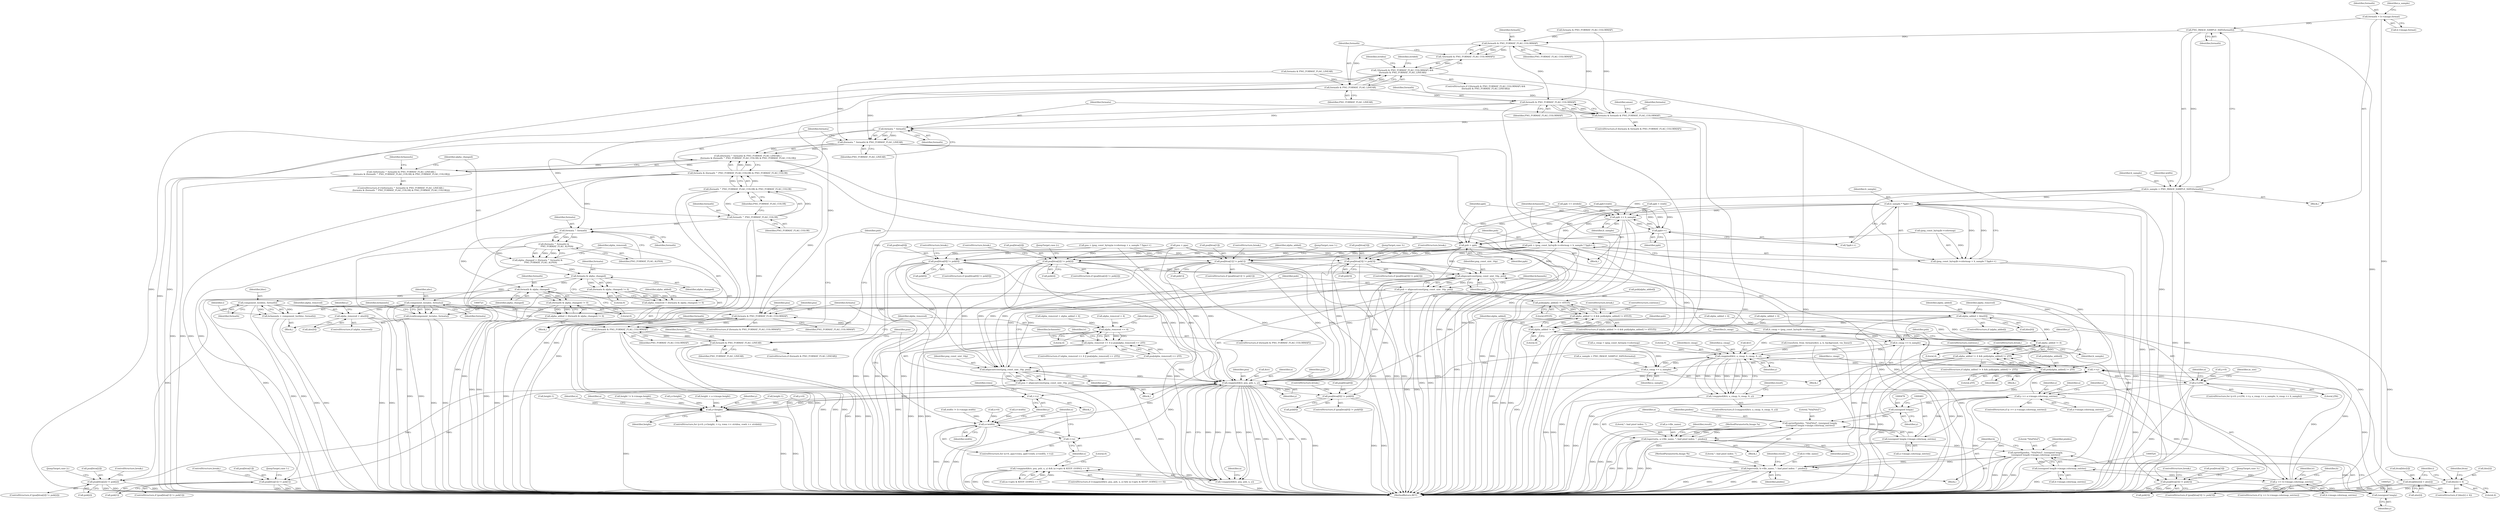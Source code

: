 digraph "0_Android_9d4853418ab2f754c2b63e091c29c5529b8b86ca_27@pointer" {
"1000198" [label="(Call,formatb = b->image.format)"];
"1000213" [label="(Call,PNG_IMAGE_SAMPLE_SIZE(formatb))"];
"1000211" [label="(Call,b_sample = PNG_IMAGE_SAMPLE_SIZE(formatb))"];
"1000447" [label="(Call,b_cmap += b_sample)"];
"1000543" [label="(Call,cmppixel(&tr, a_cmap, b_cmap, 0, y))"];
"1000441" [label="(Call,++y)"];
"1000437" [label="(Call,y<256)"];
"1000456" [label="(Call,y >= a->image.colormap_entries)"];
"1000477" [label="(Call,(unsigned long)y)"];
"1000474" [label="(Call,sprintf(pindex, \"%lu[%lu]\", (unsigned long)y,\n (unsigned long)a->image.colormap_entries))"];
"1000487" [label="(Call,logerror(a, a->file_name, \": bad pixel index: \", pindex))"];
"1000517" [label="(Call,sprintf(pindex, \"%lu[%lu]\", (unsigned long)y,\n (unsigned long)b->image.colormap_entries))"];
"1000530" [label="(Call,logerror(b, b->file_name, \": bad pixel index: \", pindex))"];
"1000480" [label="(Call,(unsigned long)a->image.colormap_entries)"];
"1000499" [label="(Call,y >= b->image.colormap_entries)"];
"1000520" [label="(Call,(unsigned long)y)"];
"1000523" [label="(Call,(unsigned long)b->image.colormap_entries)"];
"1000444" [label="(Call,a_cmap += a_sample)"];
"1000542" [label="(Call,!cmppixel(&tr, a_cmap, b_cmap, 0, y))"];
"1000881" [label="(Call,b_sample * *ppb++)"];
"1000873" [label="(Call,psb = (png_const_bytep)b->colormap + b_sample * *ppb++)"];
"1000911" [label="(Call,aligncastconst(png_const_uint_16p, psb))"];
"1000905" [label="(Call,aligncastconst(png_const_uint_16p, psa))"];
"1000903" [label="(Call,pua = aligncastconst(png_const_uint_16p, psa))"];
"1000919" [label="(Call,pua[btoa[3]] != pub[3])"];
"1000931" [label="(Call,pua[btoa[2]] != pub[2])"];
"1000943" [label="(Call,pua[btoa[1]] != pub[1])"];
"1000955" [label="(Call,pua[btoa[0]] != pub[0])"];
"1001059" [label="(Call,cmppixel(&tr, psa, psb, x, y))"];
"1000811" [label="(Call,++y)"];
"1000807" [label="(Call,y<height)"];
"1000839" [label="(Call,++x)"];
"1000836" [label="(Call,x<width)"];
"1001058" [label="(Call,!cmppixel(&tr, psa, psb, x, y))"];
"1001057" [label="(Call,!cmppixel(&tr, psa, psb, x, y) && (a->opts & KEEP_GOING) == 0)"];
"1000909" [label="(Call,pub = aligncastconst(png_const_uint_16p, psb))"];
"1000970" [label="(Call,pub[alpha_added] != 65535)"];
"1000966" [label="(Call,alpha_added != 4 && pub[alpha_added] != 65535)"];
"1000996" [label="(Call,psa[btoa[3]] != psb[3])"];
"1001008" [label="(Call,psa[btoa[2]] != psb[2])"];
"1001020" [label="(Call,psa[btoa[1]] != psb[1])"];
"1001032" [label="(Call,psa[btoa[0]] != psb[0])"];
"1001047" [label="(Call,psb[alpha_added] != 255)"];
"1001043" [label="(Call,alpha_added != 4 && psb[alpha_added] != 255)"];
"1000875" [label="(Call,(png_const_bytep)b->colormap + b_sample * *ppb++)"];
"1000891" [label="(Call,ppb += b_sample)"];
"1000884" [label="(Call,ppb++)"];
"1000888" [label="(Call,psb = ppb)"];
"1000269" [label="(Call,formatb & PNG_FORMAT_FLAG_COLORMAP)"];
"1000268" [label="(Call,!(formatb & PNG_FORMAT_FLAG_COLORMAP))"];
"1000267" [label="(Call,!(formatb & PNG_FORMAT_FLAG_COLORMAP) &&\n (formatb & PNG_FORMAT_FLAG_LINEAR))"];
"1000272" [label="(Call,formatb & PNG_FORMAT_FLAG_LINEAR)"];
"1000305" [label="(Call,formatb & PNG_FORMAT_FLAG_COLORMAP)"];
"1000303" [label="(Call,formata & formatb & PNG_FORMAT_FLAG_COLORMAP)"];
"1000682" [label="(Call,formata ^ formatb)"];
"1000681" [label="(Call,(formata ^ formatb) & PNG_FORMAT_FLAG_LINEAR)"];
"1000680" [label="(Call,((formata ^ formatb) & PNG_FORMAT_FLAG_LINEAR) |\n (formata & (formatb ^ PNG_FORMAT_FLAG_COLOR) & PNG_FORMAT_FLAG_COLOR))"];
"1000679" [label="(Call,!(((formata ^ formatb) & PNG_FORMAT_FLAG_LINEAR) |\n (formata & (formatb ^ PNG_FORMAT_FLAG_COLOR) & PNG_FORMAT_FLAG_COLOR)))"];
"1000898" [label="(Call,formatb & PNG_FORMAT_FLAG_LINEAR)"];
"1000870" [label="(Call,formatb & PNG_FORMAT_FLAG_COLORMAP)"];
"1000845" [label="(Call,formata & PNG_FORMAT_FLAG_COLORMAP)"];
"1000686" [label="(Call,formata & (formatb ^ PNG_FORMAT_FLAG_COLOR) & PNG_FORMAT_FLAG_COLOR)"];
"1000698" [label="(Call,formata ^ formatb)"];
"1000697" [label="(Call,(formata ^ formatb) &\n         PNG_FORMAT_FLAG_ALPHA)"];
"1000695" [label="(Call,alpha_changed = (formata ^ formatb) &\n         PNG_FORMAT_FLAG_ALPHA)"];
"1000705" [label="(Call,formata & alpha_changed)"];
"1000704" [label="(Call,(formata & alpha_changed) != 0)"];
"1000702" [label="(Call,alpha_removed = (formata & alpha_changed) != 0)"];
"1000712" [label="(Call,formatb & alpha_changed)"];
"1000711" [label="(Call,(formatb & alpha_changed) != 0)"];
"1000709" [label="(Call,alpha_added = (formatb & alpha_changed) != 0)"];
"1000727" [label="(Call,component_loc(bloc, formatb))"];
"1000725" [label="(Call,bchannels = component_loc(bloc, formatb))"];
"1000740" [label="(Call,bloc[i] < 4)"];
"1000756" [label="(Call,alpha_added = bloc[0])"];
"1000967" [label="(Call,alpha_added != 4)"];
"1001044" [label="(Call,alpha_added != 4)"];
"1000722" [label="(Call,component_loc(aloc, formata))"];
"1000720" [label="(Call,(void)component_loc(aloc, formata))"];
"1000745" [label="(Call,btoa[bloc[i]] = aloc[i])"];
"1000767" [label="(Call,alpha_removed = aloc[0])"];
"1000982" [label="(Call,alpha_removed == 4)"];
"1000981" [label="(Call,alpha_removed == 4 || psa[alpha_removed] == 255)"];
"1000689" [label="(Call,formatb ^ PNG_FORMAT_FLAG_COLOR)"];
"1000688" [label="(Call,(formatb ^ PNG_FORMAT_FLAG_COLOR) & PNG_FORMAT_FLAG_COLOR)"];
"1000433" [label="(ControlStructure,for (y=0; y<256; ++y, a_cmap += a_sample, b_cmap += b_sample))"];
"1000937" [label="(Call,pub[2])"];
"1001062" [label="(Identifier,psa)"];
"1000213" [label="(Call,PNG_IMAGE_SAMPLE_SIZE(formatb))"];
"1000952" [label="(ControlStructure,break;)"];
"1001065" [label="(Identifier,y)"];
"1001049" [label="(Identifier,psb)"];
"1000804" [label="(Call,y=0)"];
"1000903" [label="(Call,pua = aligncastconst(png_const_uint_16p, psa))"];
"1000212" [label="(Identifier,b_sample)"];
"1000901" [label="(Block,)"];
"1000983" [label="(Identifier,alpha_removed)"];
"1000839" [label="(Call,++x)"];
"1000892" [label="(Identifier,ppb)"];
"1000556" [label="(Identifier,a)"];
"1000976" [label="(ControlStructure,continue;)"];
"1000199" [label="(Identifier,formatb)"];
"1000725" [label="(Call,bchannels = component_loc(bloc, formatb))"];
"1000548" [label="(Literal,0)"];
"1000306" [label="(Identifier,formatb)"];
"1000845" [label="(Call,formata & PNG_FORMAT_FLAG_COLORMAP)"];
"1001030" [label="(JumpTarget,case 1:)"];
"1000285" [label="(Call,height-1)"];
"1000883" [label="(Call,*ppb++)"];
"1000975" [label="(ControlStructure,break;)"];
"1000900" [label="(Identifier,PNG_FORMAT_FLAG_LINEAR)"];
"1000708" [label="(Literal,0)"];
"1000714" [label="(Identifier,alpha_changed)"];
"1000525" [label="(Call,b->image.colormap_entries)"];
"1000271" [label="(Identifier,PNG_FORMAT_FLAG_COLORMAP)"];
"1000844" [label="(ControlStructure,if (formata & PNG_FORMAT_FLAG_COLORMAP))"];
"1000500" [label="(Identifier,y)"];
"1000455" [label="(ControlStructure,if (y >= a->image.colormap_entries))"];
"1000495" [label="(Identifier,result)"];
"1001042" [label="(ControlStructure,if (alpha_added != 4 && psb[alpha_added] != 255))"];
"1000437" [label="(Call,y<256)"];
"1000538" [label="(Identifier,result)"];
"1001045" [label="(Identifier,alpha_added)"];
"1001014" [label="(Call,psb[2])"];
"1000267" [label="(Call,!(formatb & PNG_FORMAT_FLAG_COLORMAP) &&\n (formatb & PNG_FORMAT_FLAG_LINEAR))"];
"1000905" [label="(Call,aligncastconst(png_const_uint_16p, psa))"];
"1000956" [label="(Call,pua[btoa[0]])"];
"1001057" [label="(Call,!cmppixel(&tr, psa, psb, x, y) && (a->opts & KEEP_GOING) == 0)"];
"1001033" [label="(Call,psa[btoa[0]])"];
"1000805" [label="(Identifier,y)"];
"1000910" [label="(Identifier,pub)"];
"1000697" [label="(Call,(formata ^ formatb) &\n         PNG_FORMAT_FLAG_ALPHA)"];
"1000944" [label="(Call,pua[btoa[1]])"];
"1000257" [label="(Call,formata & PNG_FORMAT_FLAG_COLORMAP)"];
"1000680" [label="(Call,((formata ^ formatb) & PNG_FORMAT_FLAG_LINEAR) |\n (formata & (formatb ^ PNG_FORMAT_FLAG_COLOR) & PNG_FORMAT_FLAG_COLOR))"];
"1000769" [label="(Call,aloc[0])"];
"1000544" [label="(Call,&tr)"];
"1000724" [label="(Identifier,formata)"];
"1001069" [label="(Identifier,a)"];
"1000479" [label="(Identifier,y)"];
"1000987" [label="(Identifier,psa)"];
"1000738" [label="(Identifier,i)"];
"1000695" [label="(Call,alpha_changed = (formata ^ formatb) &\n         PNG_FORMAT_FLAG_ALPHA)"];
"1001032" [label="(Call,psa[btoa[0]] != psb[0])"];
"1000684" [label="(Identifier,formatb)"];
"1000439" [label="(Literal,256)"];
"1000493" [label="(Identifier,pindex)"];
"1000964" [label="(ControlStructure,break;)"];
"1000751" [label="(Call,aloc[i])"];
"1000551" [label="(Identifier,result)"];
"1000809" [label="(Identifier,height)"];
"1000827" [label="(Identifier,x)"];
"1000980" [label="(ControlStructure,if (alpha_removed == 4 || psa[alpha_removed] == 255))"];
"1000329" [label="(Call,ppb = rowb)"];
"1000549" [label="(Identifier,y)"];
"1000961" [label="(Call,pub[0])"];
"1000726" [label="(Identifier,bchannels)"];
"1000757" [label="(Identifier,alpha_added)"];
"1000872" [label="(Identifier,PNG_FORMAT_FLAG_COLORMAP)"];
"1001078" [label="(Identifier,a)"];
"1000899" [label="(Identifier,formatb)"];
"1000519" [label="(Literal,\"%lu[%lu]\")"];
"1000701" [label="(Identifier,PNG_FORMAT_FLAG_ALPHA)"];
"1000889" [label="(Identifier,psb)"];
"1000515" [label="(Block,)"];
"1000739" [label="(ControlStructure,if (bloc[i] < 4))"];
"1000536" [label="(Identifier,pindex)"];
"1000888" [label="(Call,psb = ppb)"];
"1000766" [label="(Identifier,alpha_removed)"];
"1000811" [label="(Call,++y)"];
"1000223" [label="(Call,width != b->image.width)"];
"1000532" [label="(Call,b->file_name)"];
"1000716" [label="(Block,)"];
"1000307" [label="(Identifier,PNG_FORMAT_FLAG_COLORMAP)"];
"1000740" [label="(Call,bloc[i] < 4)"];
"1000302" [label="(ControlStructure,if (formata & formatb & PNG_FORMAT_FLAG_COLORMAP))"];
"1000140" [label="(MethodParameterIn,Image *a)"];
"1000876" [label="(Call,(png_const_bytep)b->colormap)"];
"1000747" [label="(Identifier,btoa)"];
"1000531" [label="(Identifier,b)"];
"1000206" [label="(Call,a_sample = PNG_IMAGE_SAMPLE_SIZE(formata))"];
"1001060" [label="(Call,&tr)"];
"1000812" [label="(Identifier,y)"];
"1000417" [label="(Call,b_cmap = (png_const_bytep)b->colormap)"];
"1001047" [label="(Call,psb[alpha_added] != 255)"];
"1000943" [label="(Call,pua[btoa[1]] != pub[1])"];
"1000940" [label="(ControlStructure,break;)"];
"1000810" [label="(Block,)"];
"1000547" [label="(Identifier,b_cmap)"];
"1001043" [label="(Call,alpha_added != 4 && psb[alpha_added] != 255)"];
"1000941" [label="(JumpTarget,case 2:)"];
"1000953" [label="(JumpTarget,case 1:)"];
"1000837" [label="(Identifier,x)"];
"1001017" [label="(ControlStructure,break;)"];
"1001005" [label="(ControlStructure,break;)"];
"1000546" [label="(Identifier,a_cmap)"];
"1000207" [label="(Identifier,a_sample)"];
"1000274" [label="(Identifier,PNG_FORMAT_FLAG_LINEAR)"];
"1000954" [label="(ControlStructure,if (pua[btoa[0]] != pub[0]))"];
"1000280" [label="(Identifier,stridea)"];
"1000711" [label="(Call,(formatb & alpha_changed) != 0)"];
"1000873" [label="(Call,psb = (png_const_bytep)b->colormap + b_sample * *ppb++)"];
"1000276" [label="(Identifier,strideb)"];
"1000456" [label="(Call,y >= a->image.colormap_entries)"];
"1000887" [label="(Block,)"];
"1001058" [label="(Call,!cmppixel(&tr, psa, psb, x, y))"];
"1001038" [label="(Call,psb[0])"];
"1000911" [label="(Call,aligncastconst(png_const_uint_16p, psb))"];
"1000305" [label="(Call,formatb & PNG_FORMAT_FLAG_COLORMAP)"];
"1000499" [label="(Call,y >= b->image.colormap_entries)"];
"1000458" [label="(Call,a->image.colormap_entries)"];
"1000920" [label="(Call,pua[btoa[3]])"];
"1000541" [label="(ControlStructure,if (!cmppixel(&tr, a_cmap, b_cmap, 0, y)))"];
"1000723" [label="(Identifier,aloc)"];
"1000720" [label="(Call,(void)component_loc(aloc, formata))"];
"1000884" [label="(Call,ppb++)"];
"1000741" [label="(Call,bloc[i])"];
"1000803" [label="(ControlStructure,for (y=0; y<height; ++y, rowa += stridea, rowb += strideb))"];
"1001002" [label="(Call,psb[3])"];
"1000543" [label="(Call,cmppixel(&tr, a_cmap, b_cmap, 0, y))"];
"1001021" [label="(Call,psa[btoa[1]])"];
"1000965" [label="(ControlStructure,if (alpha_added != 4 && pub[alpha_added] != 65535))"];
"1000727" [label="(Call,component_loc(bloc, formatb))"];
"1000746" [label="(Call,btoa[bloc[i]])"];
"1000893" [label="(Identifier,b_sample)"];
"1000477" [label="(Call,(unsigned long)y)"];
"1000912" [label="(Identifier,png_const_uint_16p)"];
"1000449" [label="(Identifier,b_sample)"];
"1000970" [label="(Call,pub[alpha_added] != 65535)"];
"1000688" [label="(Call,(formatb ^ PNG_FORMAT_FLAG_COLOR) & PNG_FORMAT_FLAG_COLOR)"];
"1000907" [label="(Identifier,psa)"];
"1000840" [label="(Identifier,x)"];
"1001029" [label="(ControlStructure,break;)"];
"1000906" [label="(Identifier,png_const_uint_16p)"];
"1000678" [label="(ControlStructure,if (!(((formata ^ formatb) & PNG_FORMAT_FLAG_LINEAR) |\n (formata & (formatb ^ PNG_FORMAT_FLAG_COLOR) & PNG_FORMAT_FLAG_COLOR))))"];
"1001053" [label="(ControlStructure,continue;)"];
"1000482" [label="(Call,a->image.colormap_entries)"];
"1000198" [label="(Call,formatb = b->image.format)"];
"1000885" [label="(Identifier,ppb)"];
"1000848" [label="(Call,psa = (png_const_bytep)a->colormap + a_sample * *ppa++)"];
"1000447" [label="(Call,b_cmap += b_sample)"];
"1000767" [label="(Call,alpha_removed = aloc[0])"];
"1000942" [label="(ControlStructure,if (pua[btoa[1]] != pub[1]))"];
"1000925" [label="(Call,pub[3])"];
"1000438" [label="(Identifier,y)"];
"1000729" [label="(Identifier,formatb)"];
"1000545" [label="(Identifier,tr)"];
"1000681" [label="(Call,(formata ^ formatb) & PNG_FORMAT_FLAG_LINEAR)"];
"1000679" [label="(Call,!(((formata ^ formatb) & PNG_FORMAT_FLAG_LINEAR) |\n (formata & (formatb ^ PNG_FORMAT_FLAG_COLOR) & PNG_FORMAT_FLAG_COLOR)))"];
"1000728" [label="(Identifier,bloc)"];
"1000709" [label="(Call,alpha_added = (formatb & alpha_changed) != 0)"];
"1000898" [label="(Call,formatb & PNG_FORMAT_FLAG_LINEAR)"];
"1000693" [label="(Block,)"];
"1000915" [label="(Identifier,bchannels)"];
"1000501" [label="(Call,b->image.colormap_entries)"];
"1000260" [label="(Call,formata & PNG_FORMAT_FLAG_LINEAR)"];
"1000992" [label="(Identifier,bchannels)"];
"1000699" [label="(Identifier,formata)"];
"1000448" [label="(Identifier,b_cmap)"];
"1000881" [label="(Call,b_sample * *ppb++)"];
"1000445" [label="(Identifier,a_cmap)"];
"1000836" [label="(Call,x<width)"];
"1000141" [label="(MethodParameterIn,Image *b)"];
"1001041" [label="(ControlStructure,break;)"];
"1001026" [label="(Call,psb[1])"];
"1001066" [label="(Call,(a->opts & KEEP_GOING) == 0)"];
"1000704" [label="(Call,(formata & alpha_changed) != 0)"];
"1001059" [label="(Call,cmppixel(&tr, psa, psb, x, y))"];
"1000272" [label="(Call,formatb & PNG_FORMAT_FLAG_LINEAR)"];
"1000969" [label="(Literal,4)"];
"1000712" [label="(Call,formatb & alpha_changed)"];
"1000756" [label="(Call,alpha_added = bloc[0])"];
"1000904" [label="(Identifier,pua)"];
"1000691" [label="(Identifier,PNG_FORMAT_FLAG_COLOR)"];
"1000849" [label="(Identifier,psa)"];
"1000230" [label="(Call,height != b->image.height)"];
"1000981" [label="(Call,alpha_removed == 4 || psa[alpha_removed] == 255)"];
"1000703" [label="(Identifier,alpha_removed)"];
"1000765" [label="(ControlStructure,if (alpha_removed))"];
"1001008" [label="(Call,psa[btoa[2]] != psb[2])"];
"1000710" [label="(Identifier,alpha_added)"];
"1000268" [label="(Call,!(formatb & PNG_FORMAT_FLAG_COLORMAP))"];
"1000523" [label="(Call,(unsigned long)b->image.colormap_entries)"];
"1000685" [label="(Identifier,PNG_FORMAT_FLAG_LINEAR)"];
"1000762" [label="(Call,alpha_added = 4)"];
"1000929" [label="(JumpTarget,case 3:)"];
"1000517" [label="(Call,sprintf(pindex, \"%lu[%lu]\", (unsigned long)y,\n (unsigned long)b->image.colormap_entries))"];
"1000949" [label="(Call,pub[1])"];
"1001020" [label="(Call,psa[btoa[1]] != psb[1])"];
"1000706" [label="(Identifier,formata)"];
"1000918" [label="(ControlStructure,if (pua[btoa[3]] != pub[3]))"];
"1001018" [label="(JumpTarget,case 2:)"];
"1000984" [label="(Literal,4)"];
"1000882" [label="(Identifier,b_sample)"];
"1000474" [label="(Call,sprintf(pindex, \"%lu[%lu]\", (unsigned long)y,\n (unsigned long)a->image.colormap_entries))"];
"1001128" [label="(MethodReturn,RET)"];
"1001051" [label="(Literal,255)"];
"1000995" [label="(ControlStructure,if (psa[btoa[3]] != psb[3]))"];
"1000864" [label="(Identifier,psa)"];
"1000919" [label="(Call,pua[btoa[3]] != pub[3])"];
"1000409" [label="(Call,a_cmap = (png_const_bytep)a->colormap)"];
"1000352" [label="(Call,ppb += strideb)"];
"1000266" [label="(ControlStructure,if (!(formatb & PNG_FORMAT_FLAG_COLORMAP) &&\n (formatb & PNG_FORMAT_FLAG_LINEAR)))"];
"1000488" [label="(Identifier,a)"];
"1000269" [label="(Call,formatb & PNG_FORMAT_FLAG_COLORMAP)"];
"1000972" [label="(Identifier,pub)"];
"1000707" [label="(Identifier,alpha_changed)"];
"1000930" [label="(ControlStructure,if (pua[btoa[2]] != pub[2]))"];
"1000838" [label="(Identifier,width)"];
"1000932" [label="(Call,pua[btoa[2]])"];
"1000683" [label="(Identifier,formata)"];
"1000434" [label="(Call,y=0)"];
"1000698" [label="(Call,formata ^ formatb)"];
"1000446" [label="(Identifier,a_sample)"];
"1001007" [label="(ControlStructure,if (psa[btoa[2]] != psb[2]))"];
"1000928" [label="(ControlStructure,break;)"];
"1000511" [label="(Identifier,b)"];
"1000968" [label="(Identifier,alpha_added)"];
"1000913" [label="(Identifier,psb)"];
"1000982" [label="(Call,alpha_removed == 4)"];
"1000705" [label="(Call,formata & alpha_changed)"];
"1000535" [label="(Literal,\": bad pixel index: \")"];
"1000931" [label="(Call,pua[btoa[2]] != pub[2])"];
"1000869" [label="(ControlStructure,if (formatb & PNG_FORMAT_FLAG_COLORMAP))"];
"1000361" [label="(Call,x<width)"];
"1000441" [label="(Call,++y)"];
"1000315" [label="(Identifier,amax)"];
"1000846" [label="(Identifier,formata)"];
"1001052" [label="(ControlStructure,break;)"];
"1000492" [label="(Literal,\": bad pixel index: \")"];
"1000874" [label="(Identifier,psb)"];
"1000443" [label="(Block,)"];
"1000224" [label="(Identifier,width)"];
"1000480" [label="(Call,(unsigned long)a->image.colormap_entries)"];
"1000498" [label="(ControlStructure,if (y >= b->image.colormap_entries))"];
"1000530" [label="(Call,logerror(b, b->file_name, \": bad pixel index: \", pindex))"];
"1000997" [label="(Call,psa[btoa[3]])"];
"1000815" [label="(Identifier,rowa)"];
"1000341" [label="(Call,y<height)"];
"1000182" [label="(Call,height = a->image.height)"];
"1000713" [label="(Identifier,formatb)"];
"1000807" [label="(Call,y<height)"];
"1000689" [label="(Call,formatb ^ PNG_FORMAT_FLAG_COLOR)"];
"1000891" [label="(Call,ppb += b_sample)"];
"1000692" [label="(Identifier,PNG_FORMAT_FLAG_COLOR)"];
"1000440" [label="(Block,)"];
"1000682" [label="(Call,formata ^ formatb)"];
"1000871" [label="(Identifier,formatb)"];
"1000457" [label="(Identifier,y)"];
"1000487" [label="(Call,logerror(a, a->file_name, \": bad pixel index: \", pindex))"];
"1000808" [label="(Identifier,y)"];
"1000304" [label="(Identifier,formata)"];
"1000144" [label="(Block,)"];
"1000211" [label="(Call,b_sample = PNG_IMAGE_SAMPLE_SIZE(formatb))"];
"1000273" [label="(Identifier,formatb)"];
"1000955" [label="(Call,pua[btoa[0]] != pub[0])"];
"1001064" [label="(Identifier,x)"];
"1000863" [label="(Call,psa = ppa)"];
"1000686" [label="(Call,formata & (formatb ^ PNG_FORMAT_FLAG_COLOR) & PNG_FORMAT_FLAG_COLOR)"];
"1000897" [label="(ControlStructure,if (formatb & PNG_FORMAT_FLAG_LINEAR))"];
"1001006" [label="(JumpTarget,case 3:)"];
"1001044" [label="(Call,alpha_added != 4)"];
"1000847" [label="(Identifier,PNG_FORMAT_FLAG_COLORMAP)"];
"1000966" [label="(Call,alpha_added != 4 && pub[alpha_added] != 65535)"];
"1000732" [label="(Identifier,i)"];
"1000468" [label="(Identifier,a)"];
"1000247" [label="(Call,transform_from_formats(&tr, a, b, background, via_linear))"];
"1000520" [label="(Call,(unsigned long)y)"];
"1000971" [label="(Call,pub[alpha_added])"];
"1000779" [label="(Identifier,bchannels)"];
"1000974" [label="(Literal,65535)"];
"1000768" [label="(Identifier,alpha_removed)"];
"1000472" [label="(Block,)"];
"1000744" [label="(Literal,4)"];
"1000452" [label="(Identifier,in_use)"];
"1000833" [label="(Call,ppb=rowb)"];
"1000270" [label="(Identifier,formatb)"];
"1000522" [label="(Identifier,y)"];
"1000475" [label="(Identifier,pindex)"];
"1000722" [label="(Call,component_loc(aloc, formata))"];
"1000700" [label="(Identifier,formatb)"];
"1000476" [label="(Literal,\"%lu[%lu]\")"];
"1000702" [label="(Call,alpha_removed = (formata & alpha_changed) != 0)"];
"1001061" [label="(Identifier,tr)"];
"1000303" [label="(Call,formata & formatb & PNG_FORMAT_FLAG_COLORMAP)"];
"1000783" [label="(Call,alpha_added = 4)"];
"1000826" [label="(Call,x=0)"];
"1000444" [label="(Call,a_cmap += a_sample)"];
"1001019" [label="(ControlStructure,if (psa[btoa[1]] != psb[1]))"];
"1000754" [label="(ControlStructure,if (alpha_added))"];
"1000297" [label="(Call,height-1)"];
"1000758" [label="(Call,bloc[0])"];
"1001056" [label="(ControlStructure,if (!cmppixel(&tr, psa, psb, x, y) && (a->opts & KEEP_GOING) == 0))"];
"1000875" [label="(Call,(png_const_bytep)b->colormap + b_sample * *ppb++)"];
"1000870" [label="(Call,formatb & PNG_FORMAT_FLAG_COLORMAP)"];
"1001074" [label="(Literal,0)"];
"1000781" [label="(Call,alpha_removed = alpha_added = 4)"];
"1000442" [label="(Identifier,y)"];
"1000690" [label="(Identifier,formatb)"];
"1000890" [label="(Identifier,ppb)"];
"1000909" [label="(Call,pub = aligncastconst(png_const_uint_16p, psb))"];
"1000696" [label="(Identifier,alpha_changed)"];
"1000773" [label="(Call,alpha_removed = 4)"];
"1000715" [label="(Literal,0)"];
"1000967" [label="(Call,alpha_added != 4)"];
"1001046" [label="(Literal,4)"];
"1000214" [label="(Identifier,formatb)"];
"1000985" [label="(Call,psa[alpha_removed] == 255)"];
"1000745" [label="(Call,btoa[bloc[i]] = aloc[i])"];
"1000200" [label="(Call,b->image.format)"];
"1001063" [label="(Identifier,psb)"];
"1001031" [label="(ControlStructure,if (psa[btoa[0]] != psb[0]))"];
"1000518" [label="(Identifier,pindex)"];
"1000542" [label="(Call,!cmppixel(&tr, a_cmap, b_cmap, 0, y))"];
"1000895" [label="(Identifier,bchannels)"];
"1000687" [label="(Identifier,formata)"];
"1001048" [label="(Call,psb[alpha_added])"];
"1000996" [label="(Call,psa[btoa[3]] != psb[3])"];
"1000824" [label="(ControlStructure,for (x=0, ppa=rowa, ppb=rowb; x<width; ++x))"];
"1000489" [label="(Call,a->file_name)"];
"1001009" [label="(Call,psa[btoa[2]])"];
"1000198" -> "1000144"  [label="AST: "];
"1000198" -> "1000200"  [label="CFG: "];
"1000199" -> "1000198"  [label="AST: "];
"1000200" -> "1000198"  [label="AST: "];
"1000207" -> "1000198"  [label="CFG: "];
"1000198" -> "1001128"  [label="DDG: "];
"1000198" -> "1000213"  [label="DDG: "];
"1000213" -> "1000211"  [label="AST: "];
"1000213" -> "1000214"  [label="CFG: "];
"1000214" -> "1000213"  [label="AST: "];
"1000211" -> "1000213"  [label="CFG: "];
"1000213" -> "1001128"  [label="DDG: "];
"1000213" -> "1000211"  [label="DDG: "];
"1000213" -> "1000269"  [label="DDG: "];
"1000211" -> "1000144"  [label="AST: "];
"1000212" -> "1000211"  [label="AST: "];
"1000224" -> "1000211"  [label="CFG: "];
"1000211" -> "1001128"  [label="DDG: "];
"1000211" -> "1001128"  [label="DDG: "];
"1000211" -> "1000447"  [label="DDG: "];
"1000211" -> "1000881"  [label="DDG: "];
"1000211" -> "1000891"  [label="DDG: "];
"1000447" -> "1000443"  [label="AST: "];
"1000447" -> "1000449"  [label="CFG: "];
"1000448" -> "1000447"  [label="AST: "];
"1000449" -> "1000447"  [label="AST: "];
"1000438" -> "1000447"  [label="CFG: "];
"1000447" -> "1001128"  [label="DDG: "];
"1000447" -> "1001128"  [label="DDG: "];
"1000417" -> "1000447"  [label="DDG: "];
"1000543" -> "1000447"  [label="DDG: "];
"1000447" -> "1000543"  [label="DDG: "];
"1000543" -> "1000542"  [label="AST: "];
"1000543" -> "1000549"  [label="CFG: "];
"1000544" -> "1000543"  [label="AST: "];
"1000546" -> "1000543"  [label="AST: "];
"1000547" -> "1000543"  [label="AST: "];
"1000548" -> "1000543"  [label="AST: "];
"1000549" -> "1000543"  [label="AST: "];
"1000542" -> "1000543"  [label="CFG: "];
"1000543" -> "1001128"  [label="DDG: "];
"1000543" -> "1000441"  [label="DDG: "];
"1000543" -> "1000444"  [label="DDG: "];
"1000543" -> "1000542"  [label="DDG: "];
"1000543" -> "1000542"  [label="DDG: "];
"1000543" -> "1000542"  [label="DDG: "];
"1000543" -> "1000542"  [label="DDG: "];
"1000543" -> "1000542"  [label="DDG: "];
"1000247" -> "1000543"  [label="DDG: "];
"1000444" -> "1000543"  [label="DDG: "];
"1000409" -> "1000543"  [label="DDG: "];
"1000417" -> "1000543"  [label="DDG: "];
"1000499" -> "1000543"  [label="DDG: "];
"1000441" -> "1000440"  [label="AST: "];
"1000441" -> "1000442"  [label="CFG: "];
"1000442" -> "1000441"  [label="AST: "];
"1000445" -> "1000441"  [label="CFG: "];
"1000441" -> "1000437"  [label="DDG: "];
"1000456" -> "1000441"  [label="DDG: "];
"1000520" -> "1000441"  [label="DDG: "];
"1000437" -> "1000441"  [label="DDG: "];
"1000477" -> "1000441"  [label="DDG: "];
"1000499" -> "1000441"  [label="DDG: "];
"1000437" -> "1000433"  [label="AST: "];
"1000437" -> "1000439"  [label="CFG: "];
"1000438" -> "1000437"  [label="AST: "];
"1000439" -> "1000437"  [label="AST: "];
"1000452" -> "1000437"  [label="CFG: "];
"1000556" -> "1000437"  [label="CFG: "];
"1000437" -> "1001128"  [label="DDG: "];
"1000437" -> "1001128"  [label="DDG: "];
"1000434" -> "1000437"  [label="DDG: "];
"1000437" -> "1000456"  [label="DDG: "];
"1000456" -> "1000455"  [label="AST: "];
"1000456" -> "1000458"  [label="CFG: "];
"1000457" -> "1000456"  [label="AST: "];
"1000458" -> "1000456"  [label="AST: "];
"1000468" -> "1000456"  [label="CFG: "];
"1000500" -> "1000456"  [label="CFG: "];
"1000456" -> "1001128"  [label="DDG: "];
"1000456" -> "1001128"  [label="DDG: "];
"1000480" -> "1000456"  [label="DDG: "];
"1000456" -> "1000477"  [label="DDG: "];
"1000456" -> "1000480"  [label="DDG: "];
"1000456" -> "1000499"  [label="DDG: "];
"1000477" -> "1000474"  [label="AST: "];
"1000477" -> "1000479"  [label="CFG: "];
"1000478" -> "1000477"  [label="AST: "];
"1000479" -> "1000477"  [label="AST: "];
"1000481" -> "1000477"  [label="CFG: "];
"1000477" -> "1000474"  [label="DDG: "];
"1000474" -> "1000472"  [label="AST: "];
"1000474" -> "1000480"  [label="CFG: "];
"1000475" -> "1000474"  [label="AST: "];
"1000476" -> "1000474"  [label="AST: "];
"1000480" -> "1000474"  [label="AST: "];
"1000488" -> "1000474"  [label="CFG: "];
"1000474" -> "1001128"  [label="DDG: "];
"1000474" -> "1001128"  [label="DDG: "];
"1000474" -> "1001128"  [label="DDG: "];
"1000487" -> "1000474"  [label="DDG: "];
"1000530" -> "1000474"  [label="DDG: "];
"1000480" -> "1000474"  [label="DDG: "];
"1000474" -> "1000487"  [label="DDG: "];
"1000487" -> "1000472"  [label="AST: "];
"1000487" -> "1000493"  [label="CFG: "];
"1000488" -> "1000487"  [label="AST: "];
"1000489" -> "1000487"  [label="AST: "];
"1000492" -> "1000487"  [label="AST: "];
"1000493" -> "1000487"  [label="AST: "];
"1000495" -> "1000487"  [label="CFG: "];
"1000487" -> "1001128"  [label="DDG: "];
"1000487" -> "1001128"  [label="DDG: "];
"1000487" -> "1001128"  [label="DDG: "];
"1000487" -> "1001128"  [label="DDG: "];
"1000247" -> "1000487"  [label="DDG: "];
"1000140" -> "1000487"  [label="DDG: "];
"1000487" -> "1000517"  [label="DDG: "];
"1000517" -> "1000515"  [label="AST: "];
"1000517" -> "1000523"  [label="CFG: "];
"1000518" -> "1000517"  [label="AST: "];
"1000519" -> "1000517"  [label="AST: "];
"1000520" -> "1000517"  [label="AST: "];
"1000523" -> "1000517"  [label="AST: "];
"1000531" -> "1000517"  [label="CFG: "];
"1000517" -> "1001128"  [label="DDG: "];
"1000517" -> "1001128"  [label="DDG: "];
"1000517" -> "1001128"  [label="DDG: "];
"1000530" -> "1000517"  [label="DDG: "];
"1000520" -> "1000517"  [label="DDG: "];
"1000523" -> "1000517"  [label="DDG: "];
"1000517" -> "1000530"  [label="DDG: "];
"1000530" -> "1000515"  [label="AST: "];
"1000530" -> "1000536"  [label="CFG: "];
"1000531" -> "1000530"  [label="AST: "];
"1000532" -> "1000530"  [label="AST: "];
"1000535" -> "1000530"  [label="AST: "];
"1000536" -> "1000530"  [label="AST: "];
"1000538" -> "1000530"  [label="CFG: "];
"1000530" -> "1001128"  [label="DDG: "];
"1000530" -> "1001128"  [label="DDG: "];
"1000530" -> "1001128"  [label="DDG: "];
"1000530" -> "1001128"  [label="DDG: "];
"1000247" -> "1000530"  [label="DDG: "];
"1000141" -> "1000530"  [label="DDG: "];
"1000480" -> "1000482"  [label="CFG: "];
"1000481" -> "1000480"  [label="AST: "];
"1000482" -> "1000480"  [label="AST: "];
"1000480" -> "1001128"  [label="DDG: "];
"1000499" -> "1000498"  [label="AST: "];
"1000499" -> "1000501"  [label="CFG: "];
"1000500" -> "1000499"  [label="AST: "];
"1000501" -> "1000499"  [label="AST: "];
"1000511" -> "1000499"  [label="CFG: "];
"1000545" -> "1000499"  [label="CFG: "];
"1000499" -> "1001128"  [label="DDG: "];
"1000499" -> "1001128"  [label="DDG: "];
"1000523" -> "1000499"  [label="DDG: "];
"1000499" -> "1000520"  [label="DDG: "];
"1000499" -> "1000523"  [label="DDG: "];
"1000520" -> "1000522"  [label="CFG: "];
"1000521" -> "1000520"  [label="AST: "];
"1000522" -> "1000520"  [label="AST: "];
"1000524" -> "1000520"  [label="CFG: "];
"1000523" -> "1000525"  [label="CFG: "];
"1000524" -> "1000523"  [label="AST: "];
"1000525" -> "1000523"  [label="AST: "];
"1000523" -> "1001128"  [label="DDG: "];
"1000444" -> "1000443"  [label="AST: "];
"1000444" -> "1000446"  [label="CFG: "];
"1000445" -> "1000444"  [label="AST: "];
"1000446" -> "1000444"  [label="AST: "];
"1000448" -> "1000444"  [label="CFG: "];
"1000444" -> "1001128"  [label="DDG: "];
"1000444" -> "1001128"  [label="DDG: "];
"1000206" -> "1000444"  [label="DDG: "];
"1000409" -> "1000444"  [label="DDG: "];
"1000542" -> "1000541"  [label="AST: "];
"1000551" -> "1000542"  [label="CFG: "];
"1000442" -> "1000542"  [label="CFG: "];
"1000542" -> "1001128"  [label="DDG: "];
"1000542" -> "1001128"  [label="DDG: "];
"1000881" -> "1000875"  [label="AST: "];
"1000881" -> "1000883"  [label="CFG: "];
"1000882" -> "1000881"  [label="AST: "];
"1000883" -> "1000881"  [label="AST: "];
"1000875" -> "1000881"  [label="CFG: "];
"1000881" -> "1001128"  [label="DDG: "];
"1000881" -> "1001128"  [label="DDG: "];
"1000881" -> "1000873"  [label="DDG: "];
"1000881" -> "1000873"  [label="DDG: "];
"1000881" -> "1000875"  [label="DDG: "];
"1000881" -> "1000875"  [label="DDG: "];
"1000881" -> "1000891"  [label="DDG: "];
"1000873" -> "1000869"  [label="AST: "];
"1000873" -> "1000875"  [label="CFG: "];
"1000874" -> "1000873"  [label="AST: "];
"1000875" -> "1000873"  [label="AST: "];
"1000895" -> "1000873"  [label="CFG: "];
"1000873" -> "1001128"  [label="DDG: "];
"1000873" -> "1001128"  [label="DDG: "];
"1000876" -> "1000873"  [label="DDG: "];
"1000873" -> "1000911"  [label="DDG: "];
"1000873" -> "1000996"  [label="DDG: "];
"1000873" -> "1001008"  [label="DDG: "];
"1000873" -> "1001020"  [label="DDG: "];
"1000873" -> "1001032"  [label="DDG: "];
"1000873" -> "1001047"  [label="DDG: "];
"1000873" -> "1001059"  [label="DDG: "];
"1000911" -> "1000909"  [label="AST: "];
"1000911" -> "1000913"  [label="CFG: "];
"1000912" -> "1000911"  [label="AST: "];
"1000913" -> "1000911"  [label="AST: "];
"1000909" -> "1000911"  [label="CFG: "];
"1000911" -> "1001128"  [label="DDG: "];
"1000911" -> "1001128"  [label="DDG: "];
"1000911" -> "1000905"  [label="DDG: "];
"1000911" -> "1000909"  [label="DDG: "];
"1000911" -> "1000909"  [label="DDG: "];
"1000905" -> "1000911"  [label="DDG: "];
"1001020" -> "1000911"  [label="DDG: "];
"1001032" -> "1000911"  [label="DDG: "];
"1001047" -> "1000911"  [label="DDG: "];
"1000996" -> "1000911"  [label="DDG: "];
"1001008" -> "1000911"  [label="DDG: "];
"1000888" -> "1000911"  [label="DDG: "];
"1000911" -> "1001059"  [label="DDG: "];
"1000905" -> "1000903"  [label="AST: "];
"1000905" -> "1000907"  [label="CFG: "];
"1000906" -> "1000905"  [label="AST: "];
"1000907" -> "1000905"  [label="AST: "];
"1000903" -> "1000905"  [label="CFG: "];
"1000905" -> "1001128"  [label="DDG: "];
"1000905" -> "1000903"  [label="DDG: "];
"1000905" -> "1000903"  [label="DDG: "];
"1000848" -> "1000905"  [label="DDG: "];
"1001020" -> "1000905"  [label="DDG: "];
"1001008" -> "1000905"  [label="DDG: "];
"1001032" -> "1000905"  [label="DDG: "];
"1000985" -> "1000905"  [label="DDG: "];
"1000996" -> "1000905"  [label="DDG: "];
"1000863" -> "1000905"  [label="DDG: "];
"1000905" -> "1001059"  [label="DDG: "];
"1000903" -> "1000901"  [label="AST: "];
"1000904" -> "1000903"  [label="AST: "];
"1000910" -> "1000903"  [label="CFG: "];
"1000903" -> "1001128"  [label="DDG: "];
"1000903" -> "1001128"  [label="DDG: "];
"1000903" -> "1000919"  [label="DDG: "];
"1000903" -> "1000931"  [label="DDG: "];
"1000903" -> "1000943"  [label="DDG: "];
"1000903" -> "1000955"  [label="DDG: "];
"1000919" -> "1000918"  [label="AST: "];
"1000919" -> "1000925"  [label="CFG: "];
"1000920" -> "1000919"  [label="AST: "];
"1000925" -> "1000919"  [label="AST: "];
"1000928" -> "1000919"  [label="CFG: "];
"1000929" -> "1000919"  [label="CFG: "];
"1000919" -> "1001128"  [label="DDG: "];
"1000919" -> "1001128"  [label="DDG: "];
"1000919" -> "1001128"  [label="DDG: "];
"1000909" -> "1000919"  [label="DDG: "];
"1000931" -> "1000930"  [label="AST: "];
"1000931" -> "1000937"  [label="CFG: "];
"1000932" -> "1000931"  [label="AST: "];
"1000937" -> "1000931"  [label="AST: "];
"1000940" -> "1000931"  [label="CFG: "];
"1000941" -> "1000931"  [label="CFG: "];
"1000931" -> "1001128"  [label="DDG: "];
"1000931" -> "1001128"  [label="DDG: "];
"1000931" -> "1001128"  [label="DDG: "];
"1000909" -> "1000931"  [label="DDG: "];
"1000943" -> "1000942"  [label="AST: "];
"1000943" -> "1000949"  [label="CFG: "];
"1000944" -> "1000943"  [label="AST: "];
"1000949" -> "1000943"  [label="AST: "];
"1000952" -> "1000943"  [label="CFG: "];
"1000953" -> "1000943"  [label="CFG: "];
"1000943" -> "1001128"  [label="DDG: "];
"1000943" -> "1001128"  [label="DDG: "];
"1000943" -> "1001128"  [label="DDG: "];
"1000909" -> "1000943"  [label="DDG: "];
"1000955" -> "1000954"  [label="AST: "];
"1000955" -> "1000961"  [label="CFG: "];
"1000956" -> "1000955"  [label="AST: "];
"1000961" -> "1000955"  [label="AST: "];
"1000964" -> "1000955"  [label="CFG: "];
"1000968" -> "1000955"  [label="CFG: "];
"1000955" -> "1001128"  [label="DDG: "];
"1000955" -> "1001128"  [label="DDG: "];
"1000955" -> "1001128"  [label="DDG: "];
"1000909" -> "1000955"  [label="DDG: "];
"1001059" -> "1001058"  [label="AST: "];
"1001059" -> "1001065"  [label="CFG: "];
"1001060" -> "1001059"  [label="AST: "];
"1001062" -> "1001059"  [label="AST: "];
"1001063" -> "1001059"  [label="AST: "];
"1001064" -> "1001059"  [label="AST: "];
"1001065" -> "1001059"  [label="AST: "];
"1001058" -> "1001059"  [label="CFG: "];
"1001059" -> "1001128"  [label="DDG: "];
"1001059" -> "1001128"  [label="DDG: "];
"1001059" -> "1001128"  [label="DDG: "];
"1001059" -> "1001128"  [label="DDG: "];
"1001059" -> "1001128"  [label="DDG: "];
"1001059" -> "1000811"  [label="DDG: "];
"1001059" -> "1000839"  [label="DDG: "];
"1001059" -> "1001058"  [label="DDG: "];
"1001059" -> "1001058"  [label="DDG: "];
"1001059" -> "1001058"  [label="DDG: "];
"1001059" -> "1001058"  [label="DDG: "];
"1001059" -> "1001058"  [label="DDG: "];
"1000247" -> "1001059"  [label="DDG: "];
"1000848" -> "1001059"  [label="DDG: "];
"1001020" -> "1001059"  [label="DDG: "];
"1001020" -> "1001059"  [label="DDG: "];
"1001008" -> "1001059"  [label="DDG: "];
"1001008" -> "1001059"  [label="DDG: "];
"1001032" -> "1001059"  [label="DDG: "];
"1001032" -> "1001059"  [label="DDG: "];
"1000985" -> "1001059"  [label="DDG: "];
"1000996" -> "1001059"  [label="DDG: "];
"1000996" -> "1001059"  [label="DDG: "];
"1000863" -> "1001059"  [label="DDG: "];
"1001047" -> "1001059"  [label="DDG: "];
"1000888" -> "1001059"  [label="DDG: "];
"1000836" -> "1001059"  [label="DDG: "];
"1000807" -> "1001059"  [label="DDG: "];
"1000811" -> "1000810"  [label="AST: "];
"1000811" -> "1000812"  [label="CFG: "];
"1000812" -> "1000811"  [label="AST: "];
"1000815" -> "1000811"  [label="CFG: "];
"1000811" -> "1000807"  [label="DDG: "];
"1000807" -> "1000811"  [label="DDG: "];
"1000807" -> "1000803"  [label="AST: "];
"1000807" -> "1000809"  [label="CFG: "];
"1000808" -> "1000807"  [label="AST: "];
"1000809" -> "1000807"  [label="AST: "];
"1000827" -> "1000807"  [label="CFG: "];
"1001078" -> "1000807"  [label="CFG: "];
"1000807" -> "1001128"  [label="DDG: "];
"1000807" -> "1001128"  [label="DDG: "];
"1000807" -> "1001128"  [label="DDG: "];
"1000804" -> "1000807"  [label="DDG: "];
"1000341" -> "1000807"  [label="DDG: "];
"1000230" -> "1000807"  [label="DDG: "];
"1000182" -> "1000807"  [label="DDG: "];
"1000285" -> "1000807"  [label="DDG: "];
"1000297" -> "1000807"  [label="DDG: "];
"1000839" -> "1000824"  [label="AST: "];
"1000839" -> "1000840"  [label="CFG: "];
"1000840" -> "1000839"  [label="AST: "];
"1000837" -> "1000839"  [label="CFG: "];
"1000839" -> "1000836"  [label="DDG: "];
"1000836" -> "1000839"  [label="DDG: "];
"1000836" -> "1000824"  [label="AST: "];
"1000836" -> "1000838"  [label="CFG: "];
"1000837" -> "1000836"  [label="AST: "];
"1000838" -> "1000836"  [label="AST: "];
"1000846" -> "1000836"  [label="CFG: "];
"1000812" -> "1000836"  [label="CFG: "];
"1000836" -> "1001128"  [label="DDG: "];
"1000836" -> "1001128"  [label="DDG: "];
"1000836" -> "1001128"  [label="DDG: "];
"1000826" -> "1000836"  [label="DDG: "];
"1000361" -> "1000836"  [label="DDG: "];
"1000223" -> "1000836"  [label="DDG: "];
"1001058" -> "1001057"  [label="AST: "];
"1001069" -> "1001058"  [label="CFG: "];
"1001057" -> "1001058"  [label="CFG: "];
"1001058" -> "1001128"  [label="DDG: "];
"1001058" -> "1001057"  [label="DDG: "];
"1001057" -> "1001056"  [label="AST: "];
"1001057" -> "1001066"  [label="CFG: "];
"1001066" -> "1001057"  [label="AST: "];
"1001074" -> "1001057"  [label="CFG: "];
"1000840" -> "1001057"  [label="CFG: "];
"1001057" -> "1001128"  [label="DDG: "];
"1001057" -> "1001128"  [label="DDG: "];
"1001057" -> "1001128"  [label="DDG: "];
"1001066" -> "1001057"  [label="DDG: "];
"1001066" -> "1001057"  [label="DDG: "];
"1000909" -> "1000901"  [label="AST: "];
"1000910" -> "1000909"  [label="AST: "];
"1000915" -> "1000909"  [label="CFG: "];
"1000909" -> "1001128"  [label="DDG: "];
"1000909" -> "1001128"  [label="DDG: "];
"1000909" -> "1000970"  [label="DDG: "];
"1000970" -> "1000966"  [label="AST: "];
"1000970" -> "1000974"  [label="CFG: "];
"1000971" -> "1000970"  [label="AST: "];
"1000974" -> "1000970"  [label="AST: "];
"1000966" -> "1000970"  [label="CFG: "];
"1000970" -> "1001128"  [label="DDG: "];
"1000970" -> "1000966"  [label="DDG: "];
"1000970" -> "1000966"  [label="DDG: "];
"1000966" -> "1000965"  [label="AST: "];
"1000966" -> "1000967"  [label="CFG: "];
"1000967" -> "1000966"  [label="AST: "];
"1000975" -> "1000966"  [label="CFG: "];
"1000976" -> "1000966"  [label="CFG: "];
"1000966" -> "1001128"  [label="DDG: "];
"1000966" -> "1001128"  [label="DDG: "];
"1000966" -> "1001128"  [label="DDG: "];
"1000967" -> "1000966"  [label="DDG: "];
"1000967" -> "1000966"  [label="DDG: "];
"1000996" -> "1000995"  [label="AST: "];
"1000996" -> "1001002"  [label="CFG: "];
"1000997" -> "1000996"  [label="AST: "];
"1001002" -> "1000996"  [label="AST: "];
"1001005" -> "1000996"  [label="CFG: "];
"1001006" -> "1000996"  [label="CFG: "];
"1000996" -> "1001128"  [label="DDG: "];
"1000996" -> "1001128"  [label="DDG: "];
"1000996" -> "1001128"  [label="DDG: "];
"1000848" -> "1000996"  [label="DDG: "];
"1000863" -> "1000996"  [label="DDG: "];
"1000888" -> "1000996"  [label="DDG: "];
"1001008" -> "1001007"  [label="AST: "];
"1001008" -> "1001014"  [label="CFG: "];
"1001009" -> "1001008"  [label="AST: "];
"1001014" -> "1001008"  [label="AST: "];
"1001017" -> "1001008"  [label="CFG: "];
"1001018" -> "1001008"  [label="CFG: "];
"1001008" -> "1001128"  [label="DDG: "];
"1001008" -> "1001128"  [label="DDG: "];
"1001008" -> "1001128"  [label="DDG: "];
"1000848" -> "1001008"  [label="DDG: "];
"1000863" -> "1001008"  [label="DDG: "];
"1000888" -> "1001008"  [label="DDG: "];
"1001020" -> "1001019"  [label="AST: "];
"1001020" -> "1001026"  [label="CFG: "];
"1001021" -> "1001020"  [label="AST: "];
"1001026" -> "1001020"  [label="AST: "];
"1001029" -> "1001020"  [label="CFG: "];
"1001030" -> "1001020"  [label="CFG: "];
"1001020" -> "1001128"  [label="DDG: "];
"1001020" -> "1001128"  [label="DDG: "];
"1001020" -> "1001128"  [label="DDG: "];
"1000848" -> "1001020"  [label="DDG: "];
"1000863" -> "1001020"  [label="DDG: "];
"1000888" -> "1001020"  [label="DDG: "];
"1001032" -> "1001031"  [label="AST: "];
"1001032" -> "1001038"  [label="CFG: "];
"1001033" -> "1001032"  [label="AST: "];
"1001038" -> "1001032"  [label="AST: "];
"1001041" -> "1001032"  [label="CFG: "];
"1001045" -> "1001032"  [label="CFG: "];
"1001032" -> "1001128"  [label="DDG: "];
"1001032" -> "1001128"  [label="DDG: "];
"1001032" -> "1001128"  [label="DDG: "];
"1000848" -> "1001032"  [label="DDG: "];
"1000863" -> "1001032"  [label="DDG: "];
"1000888" -> "1001032"  [label="DDG: "];
"1001047" -> "1001043"  [label="AST: "];
"1001047" -> "1001051"  [label="CFG: "];
"1001048" -> "1001047"  [label="AST: "];
"1001051" -> "1001047"  [label="AST: "];
"1001043" -> "1001047"  [label="CFG: "];
"1001047" -> "1001128"  [label="DDG: "];
"1001047" -> "1001043"  [label="DDG: "];
"1001047" -> "1001043"  [label="DDG: "];
"1000888" -> "1001047"  [label="DDG: "];
"1001043" -> "1001042"  [label="AST: "];
"1001043" -> "1001044"  [label="CFG: "];
"1001044" -> "1001043"  [label="AST: "];
"1001052" -> "1001043"  [label="CFG: "];
"1001053" -> "1001043"  [label="CFG: "];
"1001043" -> "1001128"  [label="DDG: "];
"1001043" -> "1001128"  [label="DDG: "];
"1001043" -> "1001128"  [label="DDG: "];
"1001044" -> "1001043"  [label="DDG: "];
"1001044" -> "1001043"  [label="DDG: "];
"1000876" -> "1000875"  [label="AST: "];
"1000875" -> "1001128"  [label="DDG: "];
"1000875" -> "1001128"  [label="DDG: "];
"1000876" -> "1000875"  [label="DDG: "];
"1000891" -> "1000887"  [label="AST: "];
"1000891" -> "1000893"  [label="CFG: "];
"1000892" -> "1000891"  [label="AST: "];
"1000893" -> "1000891"  [label="AST: "];
"1000895" -> "1000891"  [label="CFG: "];
"1000891" -> "1001128"  [label="DDG: "];
"1000891" -> "1001128"  [label="DDG: "];
"1000891" -> "1000884"  [label="DDG: "];
"1000891" -> "1000888"  [label="DDG: "];
"1000352" -> "1000891"  [label="DDG: "];
"1000329" -> "1000891"  [label="DDG: "];
"1000833" -> "1000891"  [label="DDG: "];
"1000884" -> "1000891"  [label="DDG: "];
"1000884" -> "1000883"  [label="AST: "];
"1000884" -> "1000885"  [label="CFG: "];
"1000885" -> "1000884"  [label="AST: "];
"1000883" -> "1000884"  [label="CFG: "];
"1000884" -> "1001128"  [label="DDG: "];
"1000833" -> "1000884"  [label="DDG: "];
"1000352" -> "1000884"  [label="DDG: "];
"1000329" -> "1000884"  [label="DDG: "];
"1000884" -> "1000888"  [label="DDG: "];
"1000888" -> "1000887"  [label="AST: "];
"1000888" -> "1000890"  [label="CFG: "];
"1000889" -> "1000888"  [label="AST: "];
"1000890" -> "1000888"  [label="AST: "];
"1000892" -> "1000888"  [label="CFG: "];
"1000888" -> "1001128"  [label="DDG: "];
"1000833" -> "1000888"  [label="DDG: "];
"1000352" -> "1000888"  [label="DDG: "];
"1000329" -> "1000888"  [label="DDG: "];
"1000269" -> "1000268"  [label="AST: "];
"1000269" -> "1000271"  [label="CFG: "];
"1000270" -> "1000269"  [label="AST: "];
"1000271" -> "1000269"  [label="AST: "];
"1000268" -> "1000269"  [label="CFG: "];
"1000269" -> "1000268"  [label="DDG: "];
"1000269" -> "1000268"  [label="DDG: "];
"1000257" -> "1000269"  [label="DDG: "];
"1000269" -> "1000272"  [label="DDG: "];
"1000269" -> "1000305"  [label="DDG: "];
"1000269" -> "1000305"  [label="DDG: "];
"1000268" -> "1000267"  [label="AST: "];
"1000273" -> "1000268"  [label="CFG: "];
"1000267" -> "1000268"  [label="CFG: "];
"1000268" -> "1000267"  [label="DDG: "];
"1000267" -> "1000266"  [label="AST: "];
"1000267" -> "1000272"  [label="CFG: "];
"1000272" -> "1000267"  [label="AST: "];
"1000276" -> "1000267"  [label="CFG: "];
"1000280" -> "1000267"  [label="CFG: "];
"1000267" -> "1001128"  [label="DDG: "];
"1000267" -> "1001128"  [label="DDG: "];
"1000267" -> "1001128"  [label="DDG: "];
"1000272" -> "1000267"  [label="DDG: "];
"1000272" -> "1000267"  [label="DDG: "];
"1000272" -> "1000274"  [label="CFG: "];
"1000273" -> "1000272"  [label="AST: "];
"1000274" -> "1000272"  [label="AST: "];
"1000272" -> "1001128"  [label="DDG: "];
"1000260" -> "1000272"  [label="DDG: "];
"1000272" -> "1000305"  [label="DDG: "];
"1000272" -> "1000681"  [label="DDG: "];
"1000305" -> "1000303"  [label="AST: "];
"1000305" -> "1000307"  [label="CFG: "];
"1000306" -> "1000305"  [label="AST: "];
"1000307" -> "1000305"  [label="AST: "];
"1000303" -> "1000305"  [label="CFG: "];
"1000305" -> "1001128"  [label="DDG: "];
"1000305" -> "1001128"  [label="DDG: "];
"1000305" -> "1000303"  [label="DDG: "];
"1000305" -> "1000303"  [label="DDG: "];
"1000305" -> "1000682"  [label="DDG: "];
"1000305" -> "1000845"  [label="DDG: "];
"1000303" -> "1000302"  [label="AST: "];
"1000304" -> "1000303"  [label="AST: "];
"1000315" -> "1000303"  [label="CFG: "];
"1000683" -> "1000303"  [label="CFG: "];
"1000303" -> "1001128"  [label="DDG: "];
"1000303" -> "1001128"  [label="DDG: "];
"1000303" -> "1001128"  [label="DDG: "];
"1000257" -> "1000303"  [label="DDG: "];
"1000260" -> "1000303"  [label="DDG: "];
"1000303" -> "1000682"  [label="DDG: "];
"1000682" -> "1000681"  [label="AST: "];
"1000682" -> "1000684"  [label="CFG: "];
"1000683" -> "1000682"  [label="AST: "];
"1000684" -> "1000682"  [label="AST: "];
"1000685" -> "1000682"  [label="CFG: "];
"1000682" -> "1000681"  [label="DDG: "];
"1000682" -> "1000681"  [label="DDG: "];
"1000682" -> "1000686"  [label="DDG: "];
"1000682" -> "1000689"  [label="DDG: "];
"1000681" -> "1000680"  [label="AST: "];
"1000681" -> "1000685"  [label="CFG: "];
"1000685" -> "1000681"  [label="AST: "];
"1000687" -> "1000681"  [label="CFG: "];
"1000681" -> "1001128"  [label="DDG: "];
"1000681" -> "1001128"  [label="DDG: "];
"1000681" -> "1000680"  [label="DDG: "];
"1000681" -> "1000680"  [label="DDG: "];
"1000260" -> "1000681"  [label="DDG: "];
"1000681" -> "1000898"  [label="DDG: "];
"1000680" -> "1000679"  [label="AST: "];
"1000680" -> "1000686"  [label="CFG: "];
"1000686" -> "1000680"  [label="AST: "];
"1000679" -> "1000680"  [label="CFG: "];
"1000680" -> "1001128"  [label="DDG: "];
"1000680" -> "1001128"  [label="DDG: "];
"1000680" -> "1000679"  [label="DDG: "];
"1000680" -> "1000679"  [label="DDG: "];
"1000686" -> "1000680"  [label="DDG: "];
"1000686" -> "1000680"  [label="DDG: "];
"1000679" -> "1000678"  [label="AST: "];
"1000696" -> "1000679"  [label="CFG: "];
"1000779" -> "1000679"  [label="CFG: "];
"1000679" -> "1001128"  [label="DDG: "];
"1000679" -> "1001128"  [label="DDG: "];
"1000898" -> "1000897"  [label="AST: "];
"1000898" -> "1000900"  [label="CFG: "];
"1000899" -> "1000898"  [label="AST: "];
"1000900" -> "1000898"  [label="AST: "];
"1000904" -> "1000898"  [label="CFG: "];
"1000983" -> "1000898"  [label="CFG: "];
"1000898" -> "1001128"  [label="DDG: "];
"1000898" -> "1001128"  [label="DDG: "];
"1000898" -> "1001128"  [label="DDG: "];
"1000898" -> "1000870"  [label="DDG: "];
"1000870" -> "1000898"  [label="DDG: "];
"1000870" -> "1000869"  [label="AST: "];
"1000870" -> "1000872"  [label="CFG: "];
"1000871" -> "1000870"  [label="AST: "];
"1000872" -> "1000870"  [label="AST: "];
"1000874" -> "1000870"  [label="CFG: "];
"1000889" -> "1000870"  [label="CFG: "];
"1000870" -> "1001128"  [label="DDG: "];
"1000870" -> "1001128"  [label="DDG: "];
"1000870" -> "1001128"  [label="DDG: "];
"1000870" -> "1000845"  [label="DDG: "];
"1000689" -> "1000870"  [label="DDG: "];
"1000727" -> "1000870"  [label="DDG: "];
"1000845" -> "1000870"  [label="DDG: "];
"1000845" -> "1000844"  [label="AST: "];
"1000845" -> "1000847"  [label="CFG: "];
"1000846" -> "1000845"  [label="AST: "];
"1000847" -> "1000845"  [label="AST: "];
"1000849" -> "1000845"  [label="CFG: "];
"1000864" -> "1000845"  [label="CFG: "];
"1000845" -> "1001128"  [label="DDG: "];
"1000845" -> "1001128"  [label="DDG: "];
"1000722" -> "1000845"  [label="DDG: "];
"1000686" -> "1000845"  [label="DDG: "];
"1000686" -> "1000688"  [label="CFG: "];
"1000687" -> "1000686"  [label="AST: "];
"1000688" -> "1000686"  [label="AST: "];
"1000686" -> "1001128"  [label="DDG: "];
"1000686" -> "1001128"  [label="DDG: "];
"1000688" -> "1000686"  [label="DDG: "];
"1000688" -> "1000686"  [label="DDG: "];
"1000686" -> "1000698"  [label="DDG: "];
"1000698" -> "1000697"  [label="AST: "];
"1000698" -> "1000700"  [label="CFG: "];
"1000699" -> "1000698"  [label="AST: "];
"1000700" -> "1000698"  [label="AST: "];
"1000701" -> "1000698"  [label="CFG: "];
"1000698" -> "1000697"  [label="DDG: "];
"1000698" -> "1000697"  [label="DDG: "];
"1000689" -> "1000698"  [label="DDG: "];
"1000698" -> "1000705"  [label="DDG: "];
"1000698" -> "1000712"  [label="DDG: "];
"1000697" -> "1000695"  [label="AST: "];
"1000697" -> "1000701"  [label="CFG: "];
"1000701" -> "1000697"  [label="AST: "];
"1000695" -> "1000697"  [label="CFG: "];
"1000697" -> "1001128"  [label="DDG: "];
"1000697" -> "1001128"  [label="DDG: "];
"1000697" -> "1000695"  [label="DDG: "];
"1000697" -> "1000695"  [label="DDG: "];
"1000695" -> "1000693"  [label="AST: "];
"1000696" -> "1000695"  [label="AST: "];
"1000703" -> "1000695"  [label="CFG: "];
"1000695" -> "1001128"  [label="DDG: "];
"1000695" -> "1000705"  [label="DDG: "];
"1000705" -> "1000704"  [label="AST: "];
"1000705" -> "1000707"  [label="CFG: "];
"1000706" -> "1000705"  [label="AST: "];
"1000707" -> "1000705"  [label="AST: "];
"1000708" -> "1000705"  [label="CFG: "];
"1000705" -> "1000704"  [label="DDG: "];
"1000705" -> "1000704"  [label="DDG: "];
"1000705" -> "1000712"  [label="DDG: "];
"1000705" -> "1000722"  [label="DDG: "];
"1000704" -> "1000702"  [label="AST: "];
"1000704" -> "1000708"  [label="CFG: "];
"1000708" -> "1000704"  [label="AST: "];
"1000702" -> "1000704"  [label="CFG: "];
"1000704" -> "1001128"  [label="DDG: "];
"1000704" -> "1000702"  [label="DDG: "];
"1000704" -> "1000702"  [label="DDG: "];
"1000702" -> "1000693"  [label="AST: "];
"1000703" -> "1000702"  [label="AST: "];
"1000710" -> "1000702"  [label="CFG: "];
"1000702" -> "1001128"  [label="DDG: "];
"1000712" -> "1000711"  [label="AST: "];
"1000712" -> "1000714"  [label="CFG: "];
"1000713" -> "1000712"  [label="AST: "];
"1000714" -> "1000712"  [label="AST: "];
"1000715" -> "1000712"  [label="CFG: "];
"1000712" -> "1001128"  [label="DDG: "];
"1000712" -> "1000711"  [label="DDG: "];
"1000712" -> "1000711"  [label="DDG: "];
"1000712" -> "1000727"  [label="DDG: "];
"1000711" -> "1000709"  [label="AST: "];
"1000711" -> "1000715"  [label="CFG: "];
"1000715" -> "1000711"  [label="AST: "];
"1000709" -> "1000711"  [label="CFG: "];
"1000711" -> "1001128"  [label="DDG: "];
"1000711" -> "1000709"  [label="DDG: "];
"1000711" -> "1000709"  [label="DDG: "];
"1000709" -> "1000693"  [label="AST: "];
"1000710" -> "1000709"  [label="AST: "];
"1000721" -> "1000709"  [label="CFG: "];
"1000709" -> "1001128"  [label="DDG: "];
"1000727" -> "1000725"  [label="AST: "];
"1000727" -> "1000729"  [label="CFG: "];
"1000728" -> "1000727"  [label="AST: "];
"1000729" -> "1000727"  [label="AST: "];
"1000725" -> "1000727"  [label="CFG: "];
"1000727" -> "1001128"  [label="DDG: "];
"1000727" -> "1001128"  [label="DDG: "];
"1000727" -> "1000725"  [label="DDG: "];
"1000727" -> "1000725"  [label="DDG: "];
"1000727" -> "1000740"  [label="DDG: "];
"1000727" -> "1000756"  [label="DDG: "];
"1000725" -> "1000716"  [label="AST: "];
"1000726" -> "1000725"  [label="AST: "];
"1000732" -> "1000725"  [label="CFG: "];
"1000725" -> "1001128"  [label="DDG: "];
"1000725" -> "1001128"  [label="DDG: "];
"1000740" -> "1000739"  [label="AST: "];
"1000740" -> "1000744"  [label="CFG: "];
"1000741" -> "1000740"  [label="AST: "];
"1000744" -> "1000740"  [label="AST: "];
"1000747" -> "1000740"  [label="CFG: "];
"1000738" -> "1000740"  [label="CFG: "];
"1000740" -> "1001128"  [label="DDG: "];
"1000740" -> "1001128"  [label="DDG: "];
"1000756" -> "1000754"  [label="AST: "];
"1000756" -> "1000758"  [label="CFG: "];
"1000757" -> "1000756"  [label="AST: "];
"1000758" -> "1000756"  [label="AST: "];
"1000766" -> "1000756"  [label="CFG: "];
"1000756" -> "1001128"  [label="DDG: "];
"1000756" -> "1001128"  [label="DDG: "];
"1000756" -> "1000967"  [label="DDG: "];
"1000756" -> "1001044"  [label="DDG: "];
"1000967" -> "1000969"  [label="CFG: "];
"1000968" -> "1000967"  [label="AST: "];
"1000969" -> "1000967"  [label="AST: "];
"1000972" -> "1000967"  [label="CFG: "];
"1000967" -> "1001128"  [label="DDG: "];
"1001044" -> "1000967"  [label="DDG: "];
"1000783" -> "1000967"  [label="DDG: "];
"1000762" -> "1000967"  [label="DDG: "];
"1000967" -> "1001044"  [label="DDG: "];
"1001044" -> "1001046"  [label="CFG: "];
"1001045" -> "1001044"  [label="AST: "];
"1001046" -> "1001044"  [label="AST: "];
"1001049" -> "1001044"  [label="CFG: "];
"1001044" -> "1001128"  [label="DDG: "];
"1000783" -> "1001044"  [label="DDG: "];
"1000762" -> "1001044"  [label="DDG: "];
"1000722" -> "1000720"  [label="AST: "];
"1000722" -> "1000724"  [label="CFG: "];
"1000723" -> "1000722"  [label="AST: "];
"1000724" -> "1000722"  [label="AST: "];
"1000720" -> "1000722"  [label="CFG: "];
"1000722" -> "1001128"  [label="DDG: "];
"1000722" -> "1001128"  [label="DDG: "];
"1000722" -> "1000720"  [label="DDG: "];
"1000722" -> "1000720"  [label="DDG: "];
"1000722" -> "1000745"  [label="DDG: "];
"1000722" -> "1000767"  [label="DDG: "];
"1000720" -> "1000716"  [label="AST: "];
"1000721" -> "1000720"  [label="AST: "];
"1000726" -> "1000720"  [label="CFG: "];
"1000720" -> "1001128"  [label="DDG: "];
"1000720" -> "1001128"  [label="DDG: "];
"1000745" -> "1000739"  [label="AST: "];
"1000745" -> "1000751"  [label="CFG: "];
"1000746" -> "1000745"  [label="AST: "];
"1000751" -> "1000745"  [label="AST: "];
"1000738" -> "1000745"  [label="CFG: "];
"1000745" -> "1001128"  [label="DDG: "];
"1000745" -> "1001128"  [label="DDG: "];
"1000767" -> "1000765"  [label="AST: "];
"1000767" -> "1000769"  [label="CFG: "];
"1000768" -> "1000767"  [label="AST: "];
"1000769" -> "1000767"  [label="AST: "];
"1000805" -> "1000767"  [label="CFG: "];
"1000767" -> "1001128"  [label="DDG: "];
"1000767" -> "1001128"  [label="DDG: "];
"1000767" -> "1000982"  [label="DDG: "];
"1000982" -> "1000981"  [label="AST: "];
"1000982" -> "1000984"  [label="CFG: "];
"1000983" -> "1000982"  [label="AST: "];
"1000984" -> "1000982"  [label="AST: "];
"1000987" -> "1000982"  [label="CFG: "];
"1000981" -> "1000982"  [label="CFG: "];
"1000982" -> "1001128"  [label="DDG: "];
"1000982" -> "1000981"  [label="DDG: "];
"1000982" -> "1000981"  [label="DDG: "];
"1000781" -> "1000982"  [label="DDG: "];
"1000773" -> "1000982"  [label="DDG: "];
"1000981" -> "1000980"  [label="AST: "];
"1000981" -> "1000985"  [label="CFG: "];
"1000985" -> "1000981"  [label="AST: "];
"1000992" -> "1000981"  [label="CFG: "];
"1001061" -> "1000981"  [label="CFG: "];
"1000981" -> "1001128"  [label="DDG: "];
"1000981" -> "1001128"  [label="DDG: "];
"1000981" -> "1001128"  [label="DDG: "];
"1000985" -> "1000981"  [label="DDG: "];
"1000985" -> "1000981"  [label="DDG: "];
"1000689" -> "1000688"  [label="AST: "];
"1000689" -> "1000691"  [label="CFG: "];
"1000690" -> "1000689"  [label="AST: "];
"1000691" -> "1000689"  [label="AST: "];
"1000692" -> "1000689"  [label="CFG: "];
"1000689" -> "1001128"  [label="DDG: "];
"1000689" -> "1000688"  [label="DDG: "];
"1000689" -> "1000688"  [label="DDG: "];
"1000688" -> "1000692"  [label="CFG: "];
"1000692" -> "1000688"  [label="AST: "];
"1000688" -> "1001128"  [label="DDG: "];
"1000688" -> "1001128"  [label="DDG: "];
}
